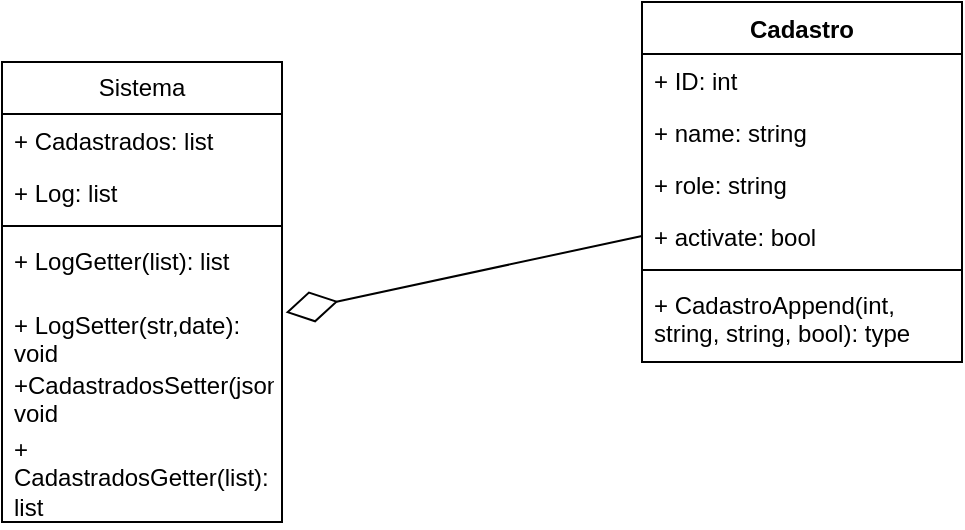 <mxfile version="26.0.11">
  <diagram name="Page-1" id="b520641d-4fe3-3701-9064-5fc419738815">
    <mxGraphModel dx="1395" dy="650" grid="1" gridSize="10" guides="1" tooltips="1" connect="1" arrows="1" fold="1" page="1" pageScale="1" pageWidth="1100" pageHeight="850" background="none" math="0" shadow="0">
      <root>
        <mxCell id="0" />
        <mxCell id="1" parent="0" />
        <mxCell id="GalW8WvrLzCn98Amw9gO-1" value="Sistema" style="swimlane;fontStyle=0;childLayout=stackLayout;horizontal=1;startSize=26;fillColor=none;horizontalStack=0;resizeParent=1;resizeParentMax=0;resizeLast=0;collapsible=1;marginBottom=0;whiteSpace=wrap;html=1;" vertex="1" parent="1">
          <mxGeometry x="320" y="40" width="140" height="230" as="geometry" />
        </mxCell>
        <mxCell id="GalW8WvrLzCn98Amw9gO-2" value="+ Cadastrados: list" style="text;strokeColor=none;fillColor=none;align=left;verticalAlign=top;spacingLeft=4;spacingRight=4;overflow=hidden;rotatable=0;points=[[0,0.5],[1,0.5]];portConstraint=eastwest;whiteSpace=wrap;html=1;" vertex="1" parent="GalW8WvrLzCn98Amw9gO-1">
          <mxGeometry y="26" width="140" height="26" as="geometry" />
        </mxCell>
        <mxCell id="GalW8WvrLzCn98Amw9gO-3" value="+ Log: list" style="text;strokeColor=none;fillColor=none;align=left;verticalAlign=top;spacingLeft=4;spacingRight=4;overflow=hidden;rotatable=0;points=[[0,0.5],[1,0.5]];portConstraint=eastwest;whiteSpace=wrap;html=1;" vertex="1" parent="GalW8WvrLzCn98Amw9gO-1">
          <mxGeometry y="52" width="140" height="26" as="geometry" />
        </mxCell>
        <mxCell id="GalW8WvrLzCn98Amw9gO-17" value="" style="line;strokeWidth=1;fillColor=none;align=left;verticalAlign=middle;spacingTop=-1;spacingLeft=3;spacingRight=3;rotatable=0;labelPosition=right;points=[];portConstraint=eastwest;strokeColor=inherit;" vertex="1" parent="GalW8WvrLzCn98Amw9gO-1">
          <mxGeometry y="78" width="140" height="8" as="geometry" />
        </mxCell>
        <mxCell id="GalW8WvrLzCn98Amw9gO-11" value="+ LogGetter(list): list&amp;nbsp;" style="text;strokeColor=none;fillColor=none;align=left;verticalAlign=top;spacingLeft=4;spacingRight=4;overflow=hidden;rotatable=0;points=[[0,0.5],[1,0.5]];portConstraint=eastwest;whiteSpace=wrap;html=1;" vertex="1" parent="GalW8WvrLzCn98Amw9gO-1">
          <mxGeometry y="86" width="140" height="32" as="geometry" />
        </mxCell>
        <mxCell id="GalW8WvrLzCn98Amw9gO-10" value="+ LogSetter(str,date): void&amp;nbsp;" style="text;strokeColor=none;fillColor=none;align=left;verticalAlign=top;spacingLeft=4;spacingRight=4;overflow=hidden;rotatable=0;points=[[0,0.5],[1,0.5]];portConstraint=eastwest;whiteSpace=wrap;html=1;" vertex="1" parent="GalW8WvrLzCn98Amw9gO-1">
          <mxGeometry y="118" width="140" height="30" as="geometry" />
        </mxCell>
        <mxCell id="GalW8WvrLzCn98Amw9gO-12" value="+CadastradosSetter(json): void&lt;div&gt;&amp;nbsp;&lt;/div&gt;" style="text;strokeColor=none;fillColor=none;align=left;verticalAlign=top;spacingLeft=4;spacingRight=4;overflow=hidden;rotatable=0;points=[[0,0.5],[1,0.5]];portConstraint=eastwest;whiteSpace=wrap;html=1;" vertex="1" parent="GalW8WvrLzCn98Amw9gO-1">
          <mxGeometry y="148" width="140" height="32" as="geometry" />
        </mxCell>
        <mxCell id="GalW8WvrLzCn98Amw9gO-20" value="+ CadastradosGetter(list): list" style="text;strokeColor=none;fillColor=none;align=left;verticalAlign=top;spacingLeft=4;spacingRight=4;overflow=hidden;rotatable=0;points=[[0,0.5],[1,0.5]];portConstraint=eastwest;whiteSpace=wrap;html=1;" vertex="1" parent="GalW8WvrLzCn98Amw9gO-1">
          <mxGeometry y="180" width="140" height="50" as="geometry" />
        </mxCell>
        <mxCell id="GalW8WvrLzCn98Amw9gO-5" value="Cadastro" style="swimlane;fontStyle=1;align=center;verticalAlign=top;childLayout=stackLayout;horizontal=1;startSize=26;horizontalStack=0;resizeParent=1;resizeParentMax=0;resizeLast=0;collapsible=1;marginBottom=0;whiteSpace=wrap;html=1;" vertex="1" parent="1">
          <mxGeometry x="640" y="10" width="160" height="180" as="geometry" />
        </mxCell>
        <mxCell id="GalW8WvrLzCn98Amw9gO-6" value="+ ID: int&lt;div&gt;&lt;br&gt;&lt;/div&gt;" style="text;strokeColor=none;fillColor=none;align=left;verticalAlign=top;spacingLeft=4;spacingRight=4;overflow=hidden;rotatable=0;points=[[0,0.5],[1,0.5]];portConstraint=eastwest;whiteSpace=wrap;html=1;" vertex="1" parent="GalW8WvrLzCn98Amw9gO-5">
          <mxGeometry y="26" width="160" height="26" as="geometry" />
        </mxCell>
        <mxCell id="GalW8WvrLzCn98Amw9gO-21" value="+ name: string" style="text;strokeColor=none;fillColor=none;align=left;verticalAlign=top;spacingLeft=4;spacingRight=4;overflow=hidden;rotatable=0;points=[[0,0.5],[1,0.5]];portConstraint=eastwest;whiteSpace=wrap;html=1;" vertex="1" parent="GalW8WvrLzCn98Amw9gO-5">
          <mxGeometry y="52" width="160" height="26" as="geometry" />
        </mxCell>
        <mxCell id="GalW8WvrLzCn98Amw9gO-23" value="+ role: string" style="text;strokeColor=none;fillColor=none;align=left;verticalAlign=top;spacingLeft=4;spacingRight=4;overflow=hidden;rotatable=0;points=[[0,0.5],[1,0.5]];portConstraint=eastwest;whiteSpace=wrap;html=1;" vertex="1" parent="GalW8WvrLzCn98Amw9gO-5">
          <mxGeometry y="78" width="160" height="26" as="geometry" />
        </mxCell>
        <mxCell id="GalW8WvrLzCn98Amw9gO-22" value="+ activate: bool" style="text;strokeColor=none;fillColor=none;align=left;verticalAlign=top;spacingLeft=4;spacingRight=4;overflow=hidden;rotatable=0;points=[[0,0.5],[1,0.5]];portConstraint=eastwest;whiteSpace=wrap;html=1;" vertex="1" parent="GalW8WvrLzCn98Amw9gO-5">
          <mxGeometry y="104" width="160" height="26" as="geometry" />
        </mxCell>
        <mxCell id="GalW8WvrLzCn98Amw9gO-7" value="" style="line;strokeWidth=1;fillColor=none;align=left;verticalAlign=middle;spacingTop=-1;spacingLeft=3;spacingRight=3;rotatable=0;labelPosition=right;points=[];portConstraint=eastwest;strokeColor=inherit;" vertex="1" parent="GalW8WvrLzCn98Amw9gO-5">
          <mxGeometry y="130" width="160" height="8" as="geometry" />
        </mxCell>
        <mxCell id="GalW8WvrLzCn98Amw9gO-8" value="+ CadastroAppend(int, string, string, bool): type" style="text;strokeColor=none;fillColor=none;align=left;verticalAlign=top;spacingLeft=4;spacingRight=4;overflow=hidden;rotatable=0;points=[[0,0.5],[1,0.5]];portConstraint=eastwest;whiteSpace=wrap;html=1;" vertex="1" parent="GalW8WvrLzCn98Amw9gO-5">
          <mxGeometry y="138" width="160" height="42" as="geometry" />
        </mxCell>
        <mxCell id="GalW8WvrLzCn98Amw9gO-24" value="" style="endArrow=diamondThin;endFill=0;endSize=24;html=1;rounded=0;entryX=1.013;entryY=0.243;entryDx=0;entryDy=0;exitX=0;exitY=0.5;exitDx=0;exitDy=0;entryPerimeter=0;" edge="1" parent="1" source="GalW8WvrLzCn98Amw9gO-22" target="GalW8WvrLzCn98Amw9gO-10">
          <mxGeometry width="160" relative="1" as="geometry">
            <mxPoint x="580" y="368" as="sourcePoint" />
            <mxPoint x="560.0" y="230" as="targetPoint" />
          </mxGeometry>
        </mxCell>
      </root>
    </mxGraphModel>
  </diagram>
</mxfile>
